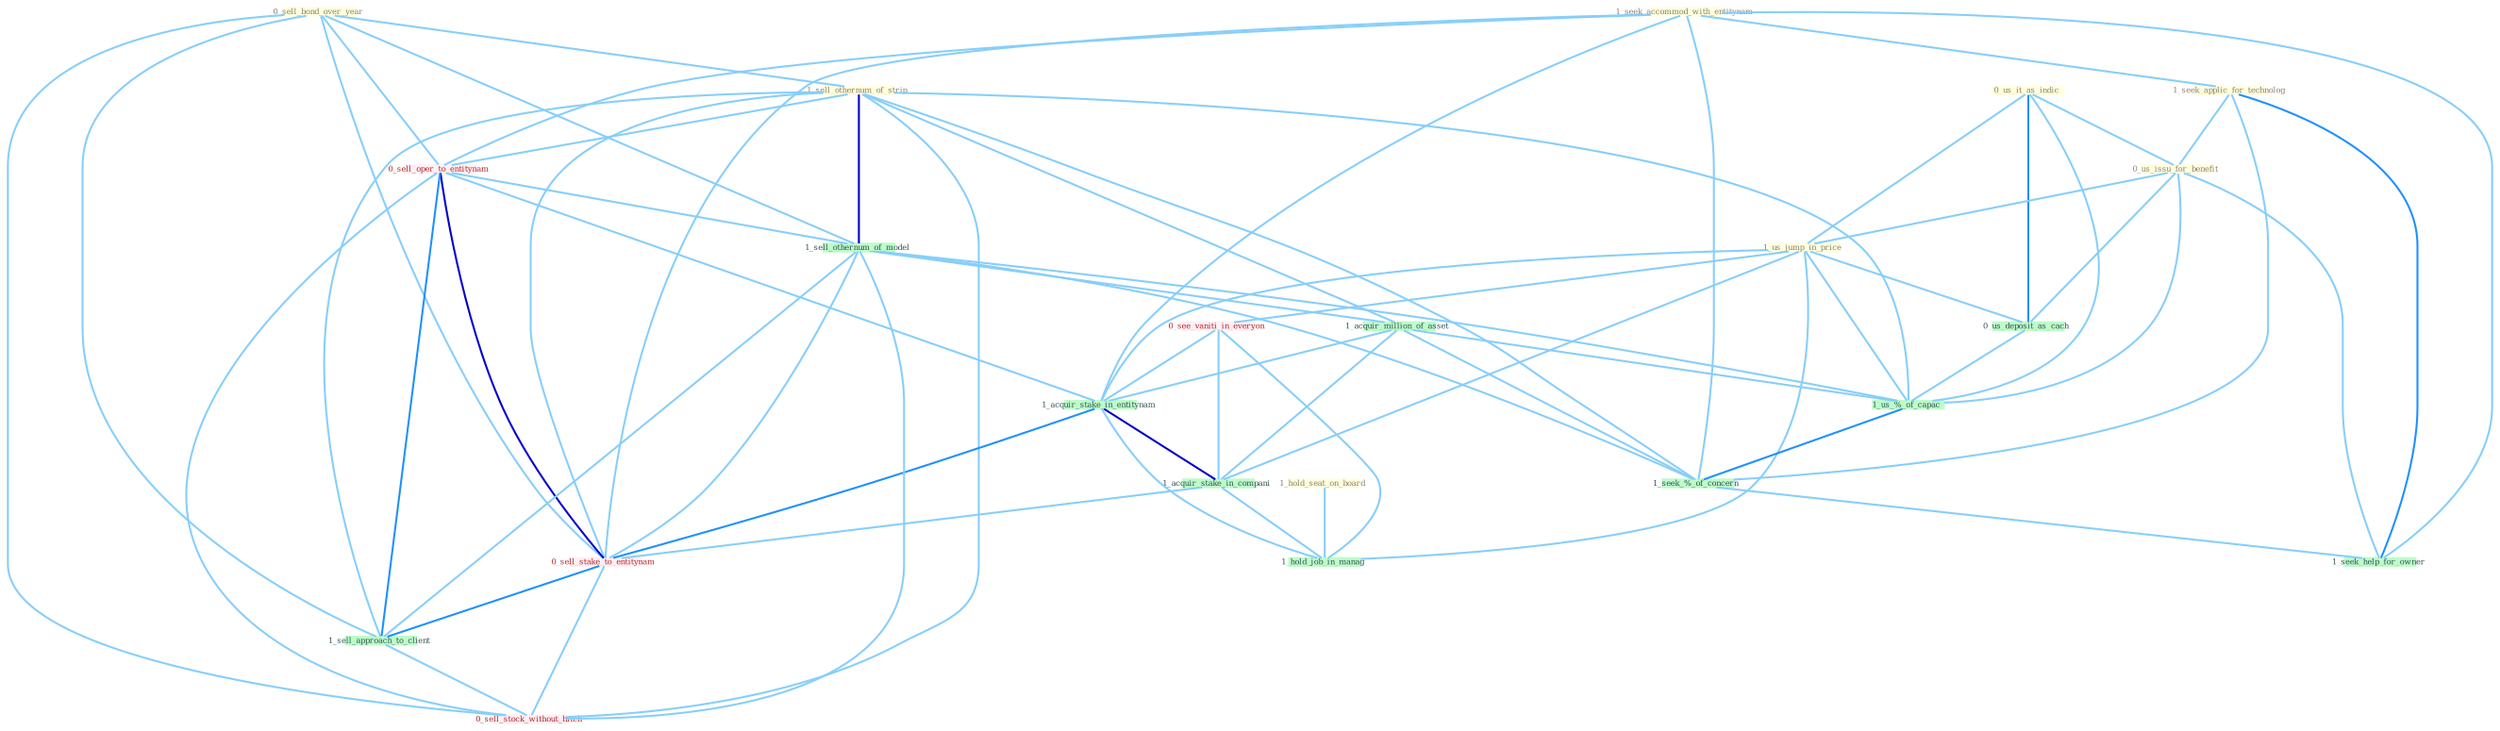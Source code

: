 Graph G{ 
    node
    [shape=polygon,style=filled,width=.5,height=.06,color="#BDFCC9",fixedsize=true,fontsize=4,
    fontcolor="#2f4f4f"];
    {node
    [color="#ffffe0", fontcolor="#8b7d6b"] "1_seek_accommod_with_entitynam " "1_hold_seat_on_board " "1_seek_applic_for_technolog " "0_sell_bond_over_year " "1_sell_othernum_of_strip " "0_us_it_as_indic " "0_us_issu_for_benefit " "1_us_jump_in_price "}
{node [color="#fff0f5", fontcolor="#b22222"] "0_sell_oper_to_entitynam " "0_see_vaniti_in_everyon " "0_sell_stake_to_entitynam " "0_sell_stock_without_hitch "}
edge [color="#B0E2FF"];

	"1_seek_accommod_with_entitynam " -- "1_seek_applic_for_technolog " [w="1", color="#87cefa" ];
	"1_seek_accommod_with_entitynam " -- "0_sell_oper_to_entitynam " [w="1", color="#87cefa" ];
	"1_seek_accommod_with_entitynam " -- "1_acquir_stake_in_entitynam " [w="1", color="#87cefa" ];
	"1_seek_accommod_with_entitynam " -- "0_sell_stake_to_entitynam " [w="1", color="#87cefa" ];
	"1_seek_accommod_with_entitynam " -- "1_seek_%_of_concern " [w="1", color="#87cefa" ];
	"1_seek_accommod_with_entitynam " -- "1_seek_help_for_owner " [w="1", color="#87cefa" ];
	"1_hold_seat_on_board " -- "1_hold_job_in_manag " [w="1", color="#87cefa" ];
	"1_seek_applic_for_technolog " -- "0_us_issu_for_benefit " [w="1", color="#87cefa" ];
	"1_seek_applic_for_technolog " -- "1_seek_%_of_concern " [w="1", color="#87cefa" ];
	"1_seek_applic_for_technolog " -- "1_seek_help_for_owner " [w="2", color="#1e90ff" , len=0.8];
	"0_sell_bond_over_year " -- "1_sell_othernum_of_strip " [w="1", color="#87cefa" ];
	"0_sell_bond_over_year " -- "0_sell_oper_to_entitynam " [w="1", color="#87cefa" ];
	"0_sell_bond_over_year " -- "1_sell_othernum_of_model " [w="1", color="#87cefa" ];
	"0_sell_bond_over_year " -- "0_sell_stake_to_entitynam " [w="1", color="#87cefa" ];
	"0_sell_bond_over_year " -- "1_sell_approach_to_client " [w="1", color="#87cefa" ];
	"0_sell_bond_over_year " -- "0_sell_stock_without_hitch " [w="1", color="#87cefa" ];
	"1_sell_othernum_of_strip " -- "0_sell_oper_to_entitynam " [w="1", color="#87cefa" ];
	"1_sell_othernum_of_strip " -- "1_sell_othernum_of_model " [w="3", color="#0000cd" , len=0.6];
	"1_sell_othernum_of_strip " -- "1_acquir_million_of_asset " [w="1", color="#87cefa" ];
	"1_sell_othernum_of_strip " -- "0_sell_stake_to_entitynam " [w="1", color="#87cefa" ];
	"1_sell_othernum_of_strip " -- "1_us_%_of_capac " [w="1", color="#87cefa" ];
	"1_sell_othernum_of_strip " -- "1_sell_approach_to_client " [w="1", color="#87cefa" ];
	"1_sell_othernum_of_strip " -- "0_sell_stock_without_hitch " [w="1", color="#87cefa" ];
	"1_sell_othernum_of_strip " -- "1_seek_%_of_concern " [w="1", color="#87cefa" ];
	"0_us_it_as_indic " -- "0_us_issu_for_benefit " [w="1", color="#87cefa" ];
	"0_us_it_as_indic " -- "1_us_jump_in_price " [w="1", color="#87cefa" ];
	"0_us_it_as_indic " -- "0_us_deposit_as_cach " [w="2", color="#1e90ff" , len=0.8];
	"0_us_it_as_indic " -- "1_us_%_of_capac " [w="1", color="#87cefa" ];
	"0_us_issu_for_benefit " -- "1_us_jump_in_price " [w="1", color="#87cefa" ];
	"0_us_issu_for_benefit " -- "0_us_deposit_as_cach " [w="1", color="#87cefa" ];
	"0_us_issu_for_benefit " -- "1_us_%_of_capac " [w="1", color="#87cefa" ];
	"0_us_issu_for_benefit " -- "1_seek_help_for_owner " [w="1", color="#87cefa" ];
	"1_us_jump_in_price " -- "0_see_vaniti_in_everyon " [w="1", color="#87cefa" ];
	"1_us_jump_in_price " -- "0_us_deposit_as_cach " [w="1", color="#87cefa" ];
	"1_us_jump_in_price " -- "1_acquir_stake_in_entitynam " [w="1", color="#87cefa" ];
	"1_us_jump_in_price " -- "1_acquir_stake_in_compani " [w="1", color="#87cefa" ];
	"1_us_jump_in_price " -- "1_us_%_of_capac " [w="1", color="#87cefa" ];
	"1_us_jump_in_price " -- "1_hold_job_in_manag " [w="1", color="#87cefa" ];
	"0_sell_oper_to_entitynam " -- "1_sell_othernum_of_model " [w="1", color="#87cefa" ];
	"0_sell_oper_to_entitynam " -- "1_acquir_stake_in_entitynam " [w="1", color="#87cefa" ];
	"0_sell_oper_to_entitynam " -- "0_sell_stake_to_entitynam " [w="3", color="#0000cd" , len=0.6];
	"0_sell_oper_to_entitynam " -- "1_sell_approach_to_client " [w="2", color="#1e90ff" , len=0.8];
	"0_sell_oper_to_entitynam " -- "0_sell_stock_without_hitch " [w="1", color="#87cefa" ];
	"1_sell_othernum_of_model " -- "1_acquir_million_of_asset " [w="1", color="#87cefa" ];
	"1_sell_othernum_of_model " -- "0_sell_stake_to_entitynam " [w="1", color="#87cefa" ];
	"1_sell_othernum_of_model " -- "1_us_%_of_capac " [w="1", color="#87cefa" ];
	"1_sell_othernum_of_model " -- "1_sell_approach_to_client " [w="1", color="#87cefa" ];
	"1_sell_othernum_of_model " -- "0_sell_stock_without_hitch " [w="1", color="#87cefa" ];
	"1_sell_othernum_of_model " -- "1_seek_%_of_concern " [w="1", color="#87cefa" ];
	"0_see_vaniti_in_everyon " -- "1_acquir_stake_in_entitynam " [w="1", color="#87cefa" ];
	"0_see_vaniti_in_everyon " -- "1_acquir_stake_in_compani " [w="1", color="#87cefa" ];
	"0_see_vaniti_in_everyon " -- "1_hold_job_in_manag " [w="1", color="#87cefa" ];
	"1_acquir_million_of_asset " -- "1_acquir_stake_in_entitynam " [w="1", color="#87cefa" ];
	"1_acquir_million_of_asset " -- "1_acquir_stake_in_compani " [w="1", color="#87cefa" ];
	"1_acquir_million_of_asset " -- "1_us_%_of_capac " [w="1", color="#87cefa" ];
	"1_acquir_million_of_asset " -- "1_seek_%_of_concern " [w="1", color="#87cefa" ];
	"0_us_deposit_as_cach " -- "1_us_%_of_capac " [w="1", color="#87cefa" ];
	"1_acquir_stake_in_entitynam " -- "1_acquir_stake_in_compani " [w="3", color="#0000cd" , len=0.6];
	"1_acquir_stake_in_entitynam " -- "0_sell_stake_to_entitynam " [w="2", color="#1e90ff" , len=0.8];
	"1_acquir_stake_in_entitynam " -- "1_hold_job_in_manag " [w="1", color="#87cefa" ];
	"1_acquir_stake_in_compani " -- "0_sell_stake_to_entitynam " [w="1", color="#87cefa" ];
	"1_acquir_stake_in_compani " -- "1_hold_job_in_manag " [w="1", color="#87cefa" ];
	"0_sell_stake_to_entitynam " -- "1_sell_approach_to_client " [w="2", color="#1e90ff" , len=0.8];
	"0_sell_stake_to_entitynam " -- "0_sell_stock_without_hitch " [w="1", color="#87cefa" ];
	"1_us_%_of_capac " -- "1_seek_%_of_concern " [w="2", color="#1e90ff" , len=0.8];
	"1_sell_approach_to_client " -- "0_sell_stock_without_hitch " [w="1", color="#87cefa" ];
	"1_seek_%_of_concern " -- "1_seek_help_for_owner " [w="1", color="#87cefa" ];
}
